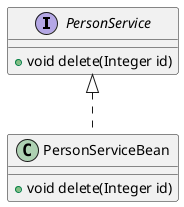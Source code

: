 @startuml

interface PersonService {
    + void delete(Integer id)
}

class PersonServiceBean implements PersonService {
    + void delete(Integer id)
}

@enduml